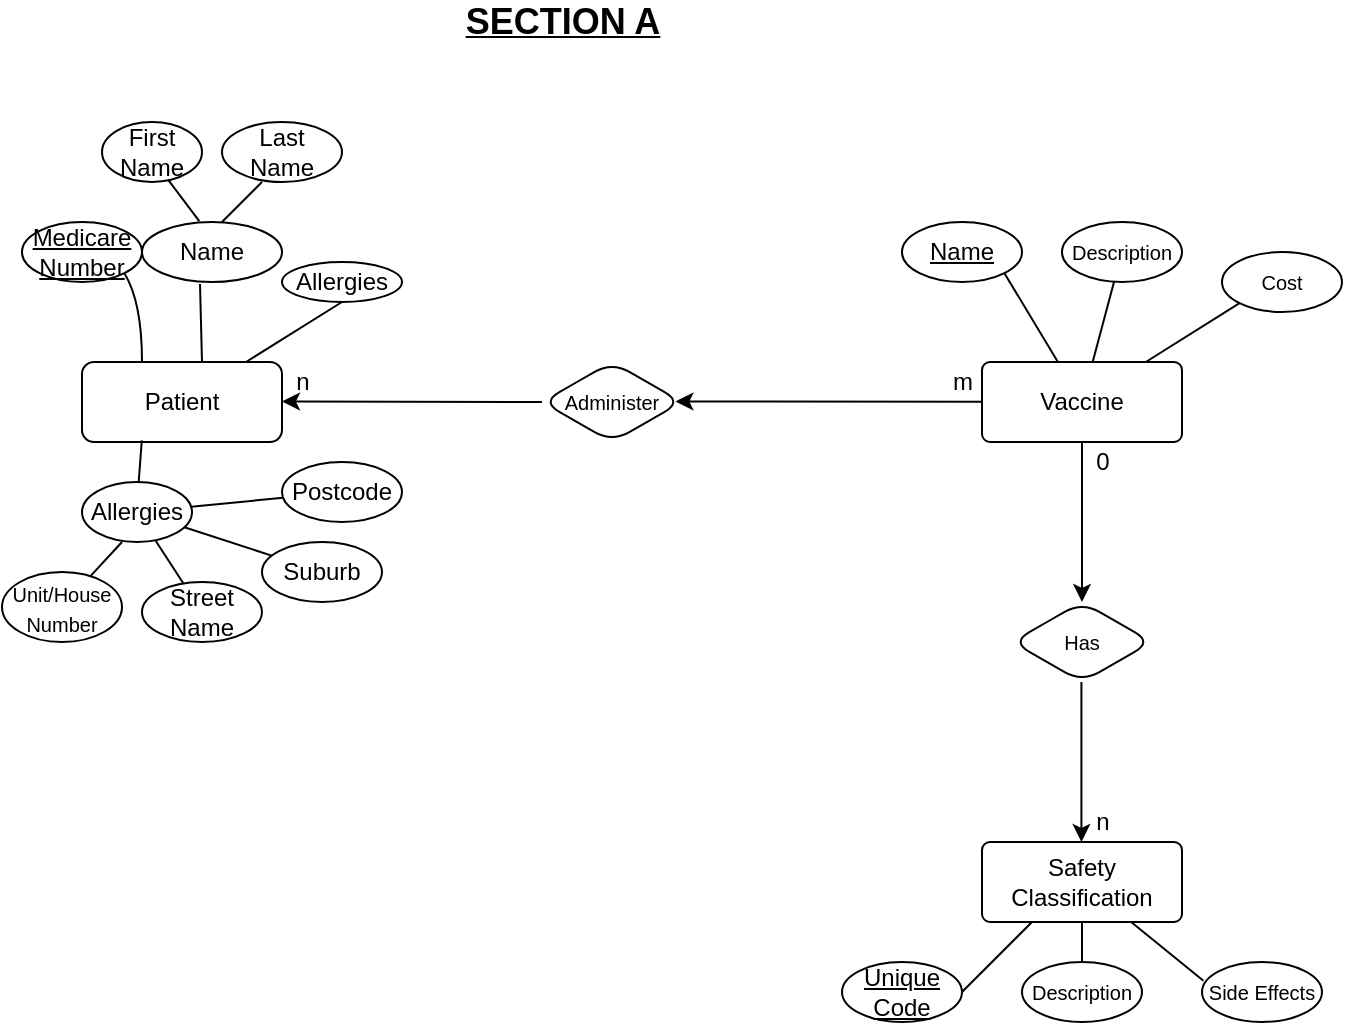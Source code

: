 <mxfile version="13.6.5" type="github"><diagram id="R2lEEEUBdFMjLlhIrx00" name="Page-1"><mxGraphModel dx="702" dy="488" grid="1" gridSize="10" guides="1" tooltips="1" connect="1" arrows="1" fold="1" page="1" pageScale="1" pageWidth="850" pageHeight="1100" background="none" math="0" shadow="0" extFonts="Permanent Marker^https://fonts.googleapis.com/css?family=Permanent+Marker"><root><mxCell id="0"/><mxCell id="1" parent="0"/><mxCell id="NNUOdofF4MLz9q2V95il-1" value="Patient" style="whiteSpace=wrap;html=1;align=center;rounded=1;" vertex="1" parent="1"><mxGeometry x="40" y="200" width="100" height="40" as="geometry"/></mxCell><mxCell id="NNUOdofF4MLz9q2V95il-3" value="&lt;u&gt;Medicare Number&lt;/u&gt;" style="ellipse;whiteSpace=wrap;html=1;align=center;rounded=1;" vertex="1" parent="1"><mxGeometry x="10" y="130" width="60" height="30" as="geometry"/></mxCell><mxCell id="NNUOdofF4MLz9q2V95il-4" value="Allergies" style="ellipse;whiteSpace=wrap;html=1;align=center;rounded=1;" vertex="1" parent="1"><mxGeometry x="140" y="150" width="60" height="20" as="geometry"/></mxCell><mxCell id="NNUOdofF4MLz9q2V95il-5" value="First Name" style="ellipse;whiteSpace=wrap;html=1;align=center;rounded=1;" vertex="1" parent="1"><mxGeometry x="50" y="80" width="50" height="30" as="geometry"/></mxCell><mxCell id="NNUOdofF4MLz9q2V95il-6" value="Street Name" style="ellipse;whiteSpace=wrap;html=1;align=center;rounded=1;" vertex="1" parent="1"><mxGeometry x="70" y="310" width="60" height="30" as="geometry"/></mxCell><mxCell id="NNUOdofF4MLz9q2V95il-7" value="Name" style="ellipse;whiteSpace=wrap;html=1;align=center;rounded=1;" vertex="1" parent="1"><mxGeometry x="70" y="130" width="70" height="30" as="geometry"/></mxCell><mxCell id="NNUOdofF4MLz9q2V95il-8" value="Allergies" style="ellipse;whiteSpace=wrap;html=1;align=center;rounded=1;" vertex="1" parent="1"><mxGeometry x="40" y="260" width="55" height="30" as="geometry"/></mxCell><mxCell id="NNUOdofF4MLz9q2V95il-9" value="Suburb" style="ellipse;whiteSpace=wrap;html=1;align=center;rounded=1;" vertex="1" parent="1"><mxGeometry x="130" y="290" width="60" height="30" as="geometry"/></mxCell><mxCell id="NNUOdofF4MLz9q2V95il-10" value="Last Name" style="ellipse;whiteSpace=wrap;html=1;align=center;rounded=1;" vertex="1" parent="1"><mxGeometry x="110" y="80" width="60" height="30" as="geometry"/></mxCell><mxCell id="NNUOdofF4MLz9q2V95il-11" value="" style="endArrow=none;html=1;curved=1;" edge="1" parent="1"><mxGeometry width="50" height="50" relative="1" as="geometry"><mxPoint x="100" y="200" as="sourcePoint"/><mxPoint x="99" y="161" as="targetPoint"/></mxGeometry></mxCell><mxCell id="NNUOdofF4MLz9q2V95il-12" value="" style="endArrow=none;html=1;exitX=0.3;exitY=0;exitDx=0;exitDy=0;exitPerimeter=0;entryX=1;entryY=1;entryDx=0;entryDy=0;curved=1;" edge="1" parent="1" source="NNUOdofF4MLz9q2V95il-1" target="NNUOdofF4MLz9q2V95il-3"><mxGeometry width="50" height="50" relative="1" as="geometry"><mxPoint x="60" y="180" as="sourcePoint"/><mxPoint x="90" y="150" as="targetPoint"/><Array as="points"><mxPoint x="70" y="170"/></Array></mxGeometry></mxCell><mxCell id="NNUOdofF4MLz9q2V95il-13" value="" style="endArrow=none;html=1;curved=1;" edge="1" parent="1"><mxGeometry width="50" height="50" relative="1" as="geometry"><mxPoint x="110" y="130" as="sourcePoint"/><mxPoint x="130" y="110" as="targetPoint"/><Array as="points"><mxPoint x="130" y="110"/></Array></mxGeometry></mxCell><mxCell id="NNUOdofF4MLz9q2V95il-20" value="" style="endArrow=none;html=1;exitX=0.409;exitY=-0.013;exitDx=0;exitDy=0;exitPerimeter=0;entryX=0.66;entryY=0.96;entryDx=0;entryDy=0;entryPerimeter=0;" edge="1" parent="1" source="NNUOdofF4MLz9q2V95il-7" target="NNUOdofF4MLz9q2V95il-5"><mxGeometry width="50" height="50" relative="1" as="geometry"><mxPoint x="120" y="210" as="sourcePoint"/><mxPoint x="170" y="160" as="targetPoint"/><Array as="points"/></mxGeometry></mxCell><mxCell id="NNUOdofF4MLz9q2V95il-21" value="" style="endArrow=none;html=1;" edge="1" parent="1" source="NNUOdofF4MLz9q2V95il-1"><mxGeometry width="50" height="50" relative="1" as="geometry"><mxPoint x="140" y="200" as="sourcePoint"/><mxPoint x="170" y="170" as="targetPoint"/></mxGeometry></mxCell><mxCell id="NNUOdofF4MLz9q2V95il-22" value="Postcode" style="ellipse;whiteSpace=wrap;html=1;align=center;rounded=1;" vertex="1" parent="1"><mxGeometry x="140" y="250" width="60" height="30" as="geometry"/></mxCell><mxCell id="NNUOdofF4MLz9q2V95il-23" value="&lt;font style=&quot;font-size: 10px&quot;&gt;Unit/House Number&lt;/font&gt;" style="ellipse;whiteSpace=wrap;html=1;align=center;rounded=1;" vertex="1" parent="1"><mxGeometry y="305" width="60" height="35" as="geometry"/></mxCell><mxCell id="NNUOdofF4MLz9q2V95il-24" value="" style="endArrow=none;html=1;" edge="1" parent="1" source="NNUOdofF4MLz9q2V95il-8" target="NNUOdofF4MLz9q2V95il-22"><mxGeometry width="50" height="50" relative="1" as="geometry"><mxPoint x="95" y="280" as="sourcePoint"/><mxPoint x="145" y="230" as="targetPoint"/></mxGeometry></mxCell><mxCell id="NNUOdofF4MLz9q2V95il-25" value="" style="endArrow=none;html=1;" edge="1" parent="1" source="NNUOdofF4MLz9q2V95il-8" target="NNUOdofF4MLz9q2V95il-9"><mxGeometry width="50" height="50" relative="1" as="geometry"><mxPoint x="83.58" y="290" as="sourcePoint"/><mxPoint x="126" y="300" as="targetPoint"/></mxGeometry></mxCell><mxCell id="NNUOdofF4MLz9q2V95il-26" value="" style="endArrow=none;html=1;entryX=-0.036;entryY=0.648;entryDx=0;entryDy=0;entryPerimeter=0;" edge="1" parent="1" source="NNUOdofF4MLz9q2V95il-23"><mxGeometry width="50" height="50" relative="1" as="geometry"><mxPoint x="17.16" y="300.56" as="sourcePoint"/><mxPoint x="60.0" y="290.0" as="targetPoint"/></mxGeometry></mxCell><mxCell id="NNUOdofF4MLz9q2V95il-27" value="" style="endArrow=none;html=1;" edge="1" parent="1" source="NNUOdofF4MLz9q2V95il-8" target="NNUOdofF4MLz9q2V95il-6"><mxGeometry width="50" height="50" relative="1" as="geometry"><mxPoint x="70" y="290.56" as="sourcePoint"/><mxPoint x="112.84" y="280.0" as="targetPoint"/></mxGeometry></mxCell><mxCell id="NNUOdofF4MLz9q2V95il-28" value="" style="endArrow=none;html=1;entryX=0.299;entryY=0.979;entryDx=0;entryDy=0;entryPerimeter=0;" edge="1" parent="1" source="NNUOdofF4MLz9q2V95il-8" target="NNUOdofF4MLz9q2V95il-1"><mxGeometry width="50" height="50" relative="1" as="geometry"><mxPoint x="40" y="250.56" as="sourcePoint"/><mxPoint x="82.84" y="240.0" as="targetPoint"/></mxGeometry></mxCell><mxCell id="NNUOdofF4MLz9q2V95il-29" value="&lt;font style=&quot;font-size: 10px&quot;&gt;Administer&lt;/font&gt;" style="shape=rhombus;perimeter=rhombusPerimeter;whiteSpace=wrap;html=1;align=center;rounded=1;" vertex="1" parent="1"><mxGeometry x="270" y="200" width="70" height="40" as="geometry"/></mxCell><mxCell id="NNUOdofF4MLz9q2V95il-32" value="" style="endArrow=classic;html=1;entryX=0.953;entryY=0.493;entryDx=0;entryDy=0;entryPerimeter=0;" edge="1" parent="1" source="NNUOdofF4MLz9q2V95il-34" target="NNUOdofF4MLz9q2V95il-29"><mxGeometry width="50" height="50" relative="1" as="geometry"><mxPoint x="330" y="230" as="sourcePoint"/><mxPoint x="350" y="220" as="targetPoint"/></mxGeometry></mxCell><mxCell id="NNUOdofF4MLz9q2V95il-34" value="Vaccine" style="rounded=1;arcSize=10;whiteSpace=wrap;html=1;align=center;" vertex="1" parent="1"><mxGeometry x="490" y="200" width="100" height="40" as="geometry"/></mxCell><mxCell id="NNUOdofF4MLz9q2V95il-35" value="" style="endArrow=classic;html=1;exitX=0;exitY=0.5;exitDx=0;exitDy=0;" edge="1" parent="1" source="NNUOdofF4MLz9q2V95il-29"><mxGeometry width="50" height="50" relative="1" as="geometry"><mxPoint x="260" y="220" as="sourcePoint"/><mxPoint x="140" y="219.71" as="targetPoint"/></mxGeometry></mxCell><mxCell id="NNUOdofF4MLz9q2V95il-36" value="&lt;u&gt;Name&lt;/u&gt;" style="ellipse;whiteSpace=wrap;html=1;align=center;rounded=1;" vertex="1" parent="1"><mxGeometry x="450" y="130" width="60" height="30" as="geometry"/></mxCell><mxCell id="NNUOdofF4MLz9q2V95il-37" value="&lt;font style=&quot;font-size: 10px&quot;&gt;Description&lt;/font&gt;" style="ellipse;whiteSpace=wrap;html=1;align=center;rounded=1;" vertex="1" parent="1"><mxGeometry x="530" y="130" width="60" height="30" as="geometry"/></mxCell><mxCell id="NNUOdofF4MLz9q2V95il-38" value="&lt;font style=&quot;font-size: 10px&quot;&gt;Cost&lt;/font&gt;" style="ellipse;whiteSpace=wrap;html=1;align=center;rounded=1;" vertex="1" parent="1"><mxGeometry x="610" y="145" width="60" height="30" as="geometry"/></mxCell><mxCell id="NNUOdofF4MLz9q2V95il-39" value="" style="endArrow=none;html=1;entryX=0;entryY=1;entryDx=0;entryDy=0;" edge="1" parent="1" source="NNUOdofF4MLz9q2V95il-34" target="NNUOdofF4MLz9q2V95il-38"><mxGeometry width="50" height="50" relative="1" as="geometry"><mxPoint x="590" y="200" as="sourcePoint"/><mxPoint x="620" y="180" as="targetPoint"/></mxGeometry></mxCell><mxCell id="NNUOdofF4MLz9q2V95il-40" value="" style="endArrow=none;html=1;entryX=1;entryY=1;entryDx=0;entryDy=0;" edge="1" parent="1" source="NNUOdofF4MLz9q2V95il-34" target="NNUOdofF4MLz9q2V95il-36"><mxGeometry width="50" height="50" relative="1" as="geometry"><mxPoint x="490" y="200" as="sourcePoint"/><mxPoint x="540" y="150" as="targetPoint"/></mxGeometry></mxCell><mxCell id="NNUOdofF4MLz9q2V95il-41" value="" style="endArrow=none;html=1;" edge="1" parent="1" source="NNUOdofF4MLz9q2V95il-34" target="NNUOdofF4MLz9q2V95il-37"><mxGeometry width="50" height="50" relative="1" as="geometry"><mxPoint x="510" y="210" as="sourcePoint"/><mxPoint x="560" y="160" as="targetPoint"/></mxGeometry></mxCell><mxCell id="NNUOdofF4MLz9q2V95il-42" value="" style="endArrow=classic;html=1;" edge="1" parent="1" source="NNUOdofF4MLz9q2V95il-34" target="NNUOdofF4MLz9q2V95il-43"><mxGeometry width="50" height="50" relative="1" as="geometry"><mxPoint x="539.71" y="250" as="sourcePoint"/><mxPoint x="540" y="320" as="targetPoint"/><Array as="points"><mxPoint x="540" y="260"/></Array></mxGeometry></mxCell><mxCell id="NNUOdofF4MLz9q2V95il-43" value="&lt;font style=&quot;font-size: 10px&quot;&gt;Has&lt;/font&gt;" style="shape=rhombus;perimeter=rhombusPerimeter;whiteSpace=wrap;html=1;align=center;rounded=1;" vertex="1" parent="1"><mxGeometry x="505" y="320" width="70" height="40" as="geometry"/></mxCell><mxCell id="NNUOdofF4MLz9q2V95il-44" value="" style="endArrow=classic;html=1;" edge="1" parent="1"><mxGeometry width="50" height="50" relative="1" as="geometry"><mxPoint x="539.71" y="360" as="sourcePoint"/><mxPoint x="539.71" y="440" as="targetPoint"/><Array as="points"><mxPoint x="539.71" y="380"/></Array></mxGeometry></mxCell><mxCell id="NNUOdofF4MLz9q2V95il-45" value="Safety Classification" style="rounded=1;arcSize=10;whiteSpace=wrap;html=1;align=center;" vertex="1" parent="1"><mxGeometry x="490" y="440" width="100" height="40" as="geometry"/></mxCell><mxCell id="NNUOdofF4MLz9q2V95il-46" value="&lt;u&gt;Unique Code&lt;/u&gt;" style="ellipse;whiteSpace=wrap;html=1;align=center;rounded=1;" vertex="1" parent="1"><mxGeometry x="420" y="500" width="60" height="30" as="geometry"/></mxCell><mxCell id="NNUOdofF4MLz9q2V95il-47" value="&lt;font style=&quot;font-size: 10px&quot;&gt;Description&lt;/font&gt;" style="ellipse;whiteSpace=wrap;html=1;align=center;rounded=1;" vertex="1" parent="1"><mxGeometry x="510" y="500" width="60" height="30" as="geometry"/></mxCell><mxCell id="NNUOdofF4MLz9q2V95il-48" value="&lt;font style=&quot;font-size: 10px&quot;&gt;Side Effects&lt;/font&gt;" style="ellipse;whiteSpace=wrap;html=1;align=center;rounded=1;" vertex="1" parent="1"><mxGeometry x="600" y="500" width="60" height="30" as="geometry"/></mxCell><mxCell id="NNUOdofF4MLz9q2V95il-49" value="" style="endArrow=none;html=1;exitX=1;exitY=0.5;exitDx=0;exitDy=0;entryX=0.25;entryY=1;entryDx=0;entryDy=0;" edge="1" parent="1" source="NNUOdofF4MLz9q2V95il-46" target="NNUOdofF4MLz9q2V95il-45"><mxGeometry width="50" height="50" relative="1" as="geometry"><mxPoint x="480" y="530" as="sourcePoint"/><mxPoint x="530" y="480" as="targetPoint"/></mxGeometry></mxCell><mxCell id="NNUOdofF4MLz9q2V95il-50" value="" style="endArrow=none;html=1;entryX=0.012;entryY=0.314;entryDx=0;entryDy=0;entryPerimeter=0;" edge="1" parent="1" source="NNUOdofF4MLz9q2V95il-45" target="NNUOdofF4MLz9q2V95il-48"><mxGeometry width="50" height="50" relative="1" as="geometry"><mxPoint x="450" y="460" as="sourcePoint"/><mxPoint x="500" y="410" as="targetPoint"/></mxGeometry></mxCell><mxCell id="NNUOdofF4MLz9q2V95il-51" value="" style="endArrow=none;html=1;entryX=0.5;entryY=1;entryDx=0;entryDy=0;exitX=0.5;exitY=0;exitDx=0;exitDy=0;" edge="1" parent="1" source="NNUOdofF4MLz9q2V95il-47" target="NNUOdofF4MLz9q2V95il-45"><mxGeometry width="50" height="50" relative="1" as="geometry"><mxPoint x="480" y="540" as="sourcePoint"/><mxPoint x="530" y="490" as="targetPoint"/></mxGeometry></mxCell><mxCell id="NNUOdofF4MLz9q2V95il-52" value="n" style="text;html=1;align=center;verticalAlign=middle;resizable=0;points=[];autosize=1;" vertex="1" parent="1"><mxGeometry x="140" y="200" width="20" height="20" as="geometry"/></mxCell><mxCell id="NNUOdofF4MLz9q2V95il-53" value="m" style="text;html=1;align=center;verticalAlign=middle;resizable=0;points=[];autosize=1;" vertex="1" parent="1"><mxGeometry x="465" y="200" width="30" height="20" as="geometry"/></mxCell><mxCell id="NNUOdofF4MLz9q2V95il-54" value="0" style="text;html=1;align=center;verticalAlign=middle;resizable=0;points=[];autosize=1;" vertex="1" parent="1"><mxGeometry x="540" y="240" width="20" height="20" as="geometry"/></mxCell><mxCell id="NNUOdofF4MLz9q2V95il-55" value="n" style="text;html=1;align=center;verticalAlign=middle;resizable=0;points=[];autosize=1;" vertex="1" parent="1"><mxGeometry x="540" y="420" width="20" height="20" as="geometry"/></mxCell><mxCell id="NNUOdofF4MLz9q2V95il-56" value="&lt;font style=&quot;font-size: 18px&quot;&gt;SECTION A&lt;/font&gt;" style="text;html=1;align=center;verticalAlign=middle;resizable=0;points=[];autosize=1;fontStyle=5" vertex="1" parent="1"><mxGeometry x="225" y="20" width="110" height="20" as="geometry"/></mxCell></root></mxGraphModel></diagram></mxfile>